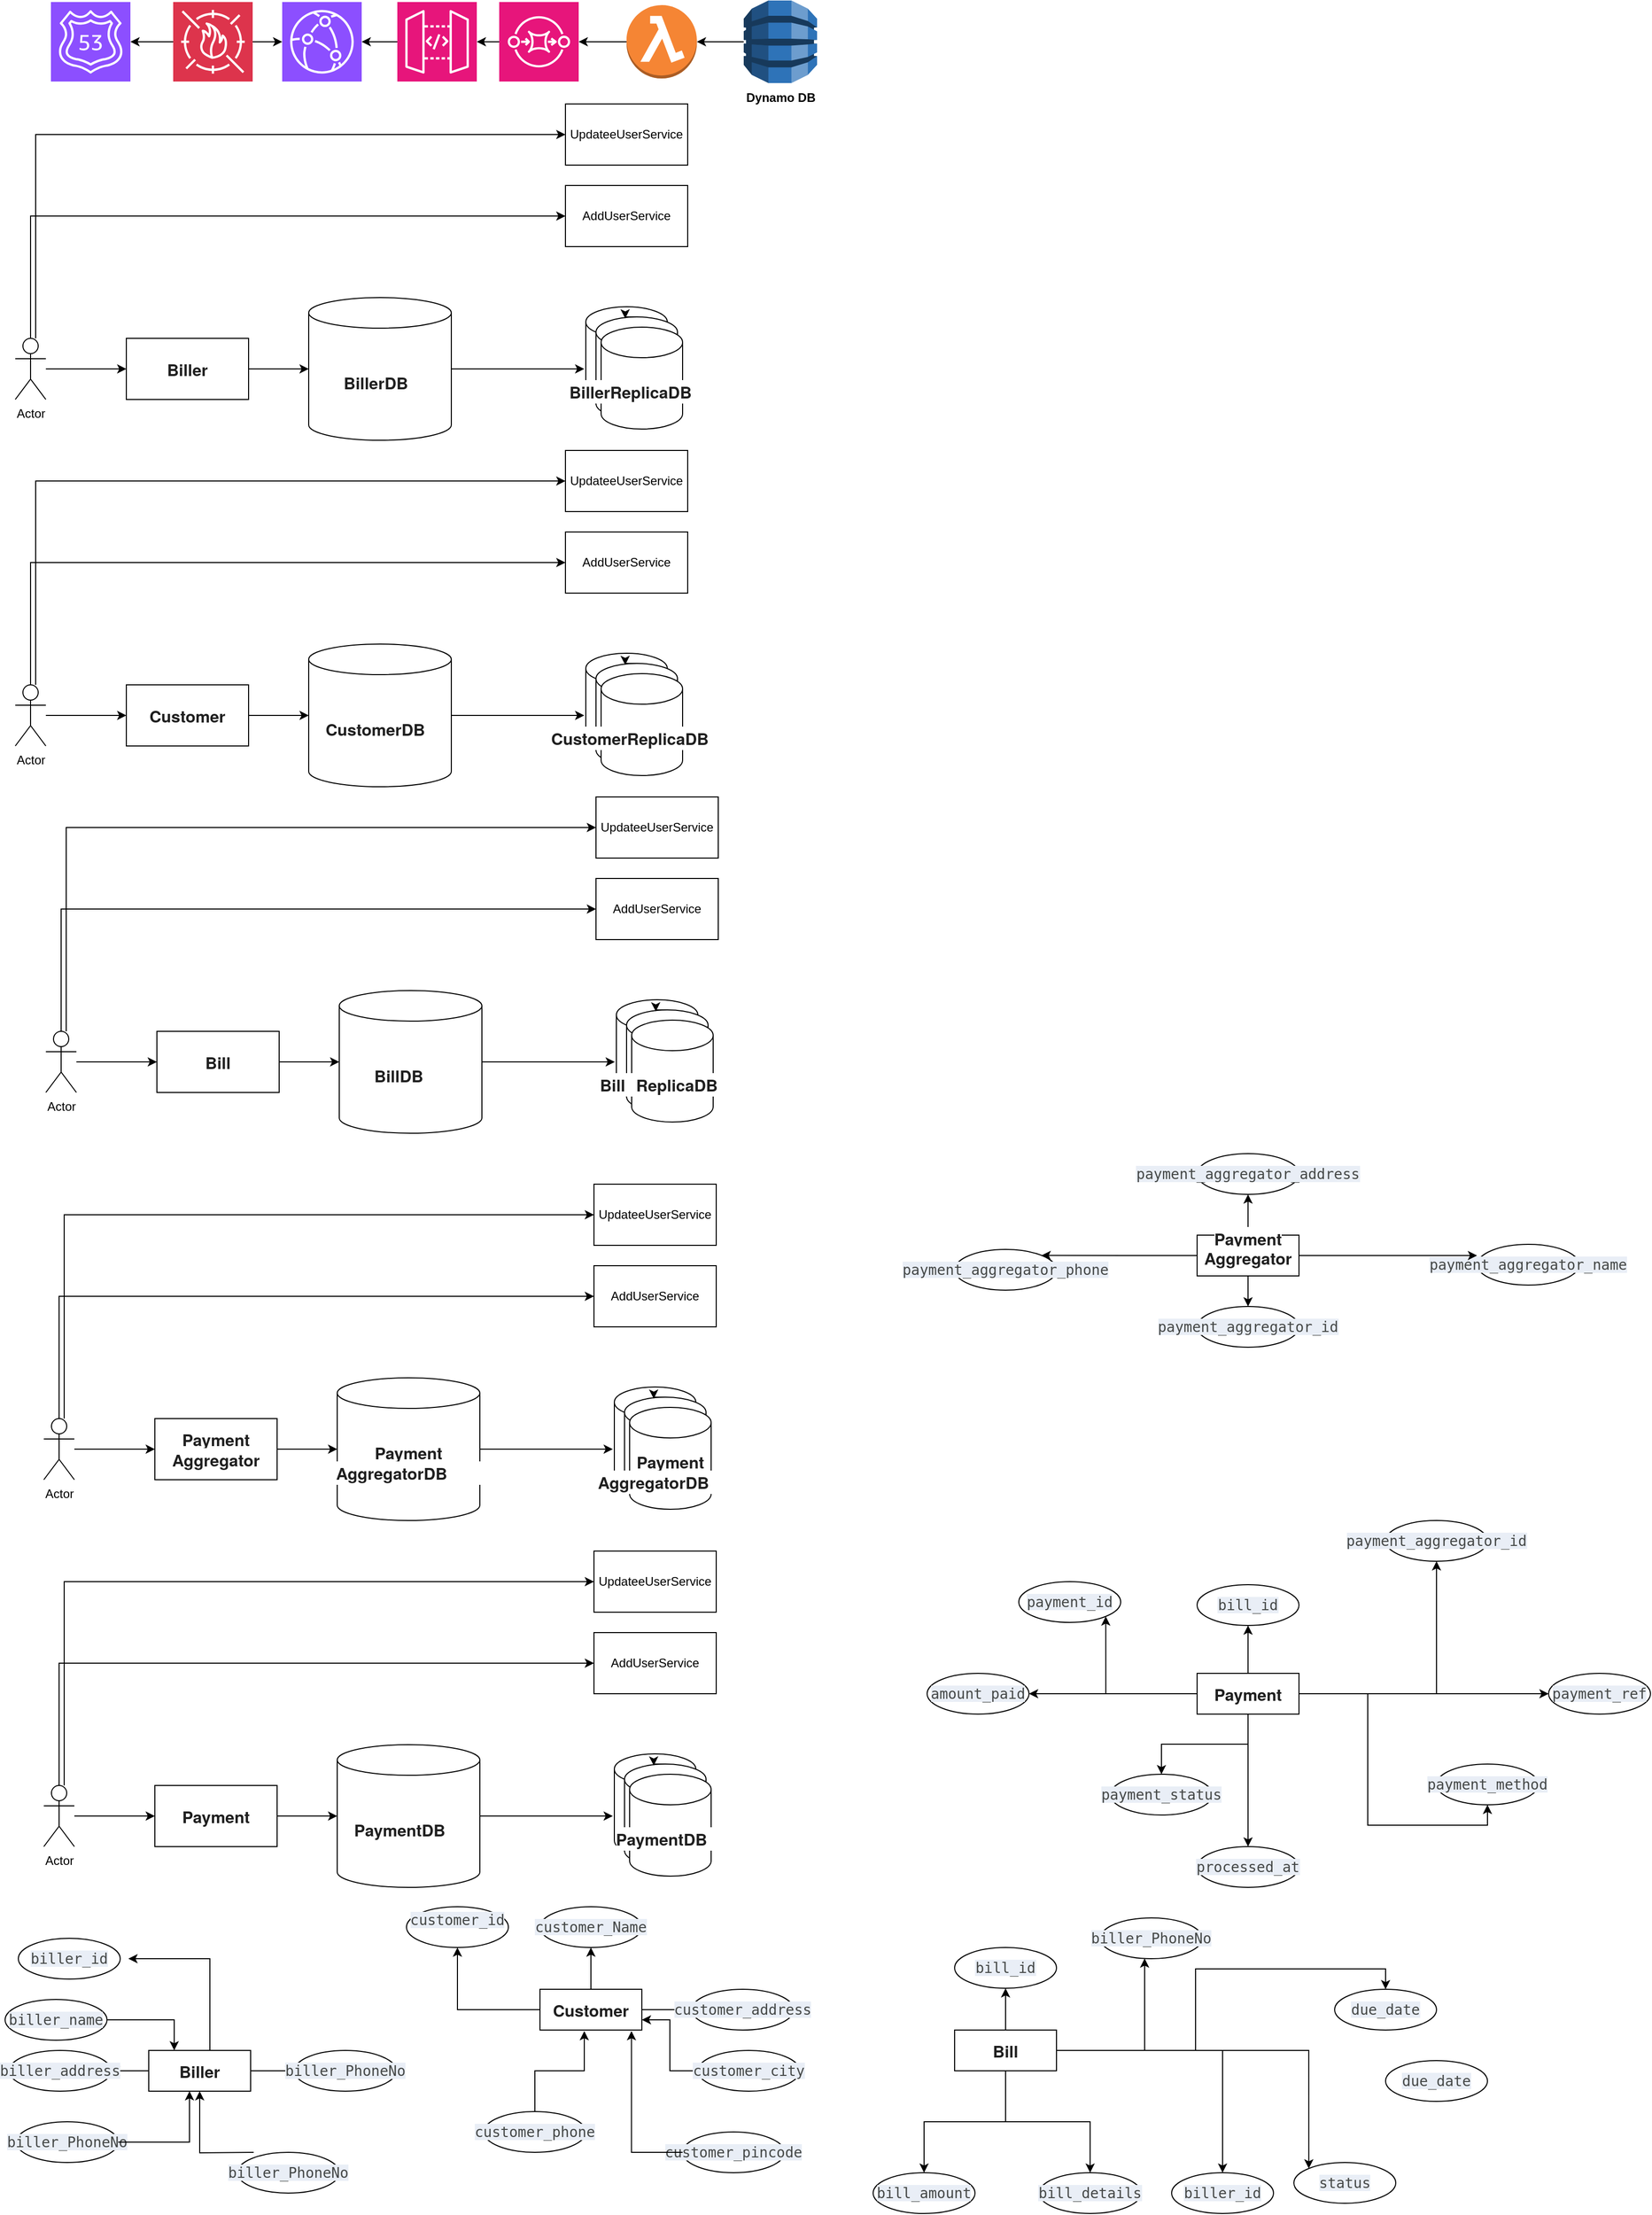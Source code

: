 <mxfile version="24.4.13" type="github" pages="2">
  <diagram name="BILLPMNT" id="fFTDqG8mTUoPpfk7rOg2">
    <mxGraphModel dx="1222" dy="636" grid="1" gridSize="10" guides="1" tooltips="1" connect="1" arrows="1" fold="1" page="1" pageScale="1" pageWidth="850" pageHeight="1100" math="0" shadow="0">
      <root>
        <mxCell id="0" />
        <mxCell id="1" parent="0" />
        <mxCell id="cChgybbp4XVxhi1M-lru-1" value="" style="sketch=0;points=[[0,0,0],[0.25,0,0],[0.5,0,0],[0.75,0,0],[1,0,0],[0,1,0],[0.25,1,0],[0.5,1,0],[0.75,1,0],[1,1,0],[0,0.25,0],[0,0.5,0],[0,0.75,0],[1,0.25,0],[1,0.5,0],[1,0.75,0]];outlineConnect=0;fontColor=#232F3E;fillColor=#8C4FFF;strokeColor=#ffffff;dashed=0;verticalLabelPosition=bottom;verticalAlign=top;align=center;html=1;fontSize=12;fontStyle=0;aspect=fixed;shape=mxgraph.aws4.resourceIcon;resIcon=mxgraph.aws4.cloudfront;" parent="1" vertex="1">
          <mxGeometry x="327" y="20" width="78" height="78" as="geometry" />
        </mxCell>
        <mxCell id="cChgybbp4XVxhi1M-lru-2" value="" style="sketch=0;points=[[0,0,0],[0.25,0,0],[0.5,0,0],[0.75,0,0],[1,0,0],[0,1,0],[0.25,1,0],[0.5,1,0],[0.75,1,0],[1,1,0],[0,0.25,0],[0,0.5,0],[0,0.75,0],[1,0.25,0],[1,0.5,0],[1,0.75,0]];outlineConnect=0;fontColor=#232F3E;fillColor=#8C4FFF;strokeColor=#ffffff;dashed=0;verticalLabelPosition=bottom;verticalAlign=top;align=center;html=1;fontSize=12;fontStyle=0;aspect=fixed;shape=mxgraph.aws4.resourceIcon;resIcon=mxgraph.aws4.route_53;" parent="1" vertex="1">
          <mxGeometry x="100" y="20" width="78" height="78" as="geometry" />
        </mxCell>
        <mxCell id="cChgybbp4XVxhi1M-lru-7" value="" style="edgeStyle=orthogonalEdgeStyle;rounded=0;orthogonalLoop=1;jettySize=auto;html=1;" parent="1" source="cChgybbp4XVxhi1M-lru-3" target="cChgybbp4XVxhi1M-lru-4" edge="1">
          <mxGeometry relative="1" as="geometry" />
        </mxCell>
        <mxCell id="cChgybbp4XVxhi1M-lru-3" value="" style="sketch=0;points=[[0,0,0],[0.25,0,0],[0.5,0,0],[0.75,0,0],[1,0,0],[0,1,0],[0.25,1,0],[0.5,1,0],[0.75,1,0],[1,1,0],[0,0.25,0],[0,0.5,0],[0,0.75,0],[1,0.25,0],[1,0.5,0],[1,0.75,0]];outlineConnect=0;fontColor=#232F3E;fillColor=#E7157B;strokeColor=#ffffff;dashed=0;verticalLabelPosition=bottom;verticalAlign=top;align=center;html=1;fontSize=12;fontStyle=0;aspect=fixed;shape=mxgraph.aws4.resourceIcon;resIcon=mxgraph.aws4.sqs;" parent="1" vertex="1">
          <mxGeometry x="540" y="20" width="78" height="78" as="geometry" />
        </mxCell>
        <mxCell id="cChgybbp4XVxhi1M-lru-8" value="" style="edgeStyle=orthogonalEdgeStyle;rounded=0;orthogonalLoop=1;jettySize=auto;html=1;" parent="1" source="cChgybbp4XVxhi1M-lru-4" target="cChgybbp4XVxhi1M-lru-1" edge="1">
          <mxGeometry relative="1" as="geometry" />
        </mxCell>
        <mxCell id="cChgybbp4XVxhi1M-lru-4" value="" style="sketch=0;points=[[0,0,0],[0.25,0,0],[0.5,0,0],[0.75,0,0],[1,0,0],[0,1,0],[0.25,1,0],[0.5,1,0],[0.75,1,0],[1,1,0],[0,0.25,0],[0,0.5,0],[0,0.75,0],[1,0.25,0],[1,0.5,0],[1,0.75,0]];outlineConnect=0;fontColor=#232F3E;fillColor=#E7157B;strokeColor=#ffffff;dashed=0;verticalLabelPosition=bottom;verticalAlign=top;align=center;html=1;fontSize=12;fontStyle=0;aspect=fixed;shape=mxgraph.aws4.resourceIcon;resIcon=mxgraph.aws4.api_gateway;" parent="1" vertex="1">
          <mxGeometry x="440" y="20" width="78" height="78" as="geometry" />
        </mxCell>
        <mxCell id="cChgybbp4XVxhi1M-lru-6" value="" style="edgeStyle=orthogonalEdgeStyle;rounded=0;orthogonalLoop=1;jettySize=auto;html=1;" parent="1" source="cChgybbp4XVxhi1M-lru-5" target="cChgybbp4XVxhi1M-lru-3" edge="1">
          <mxGeometry relative="1" as="geometry" />
        </mxCell>
        <mxCell id="cChgybbp4XVxhi1M-lru-5" value="" style="outlineConnect=0;dashed=0;verticalLabelPosition=bottom;verticalAlign=top;align=center;html=1;shape=mxgraph.aws3.lambda_function;fillColor=#F58534;gradientColor=none;" parent="1" vertex="1">
          <mxGeometry x="665" y="23" width="69" height="72" as="geometry" />
        </mxCell>
        <mxCell id="cChgybbp4XVxhi1M-lru-11" value="" style="edgeStyle=orthogonalEdgeStyle;rounded=0;orthogonalLoop=1;jettySize=auto;html=1;" parent="1" source="cChgybbp4XVxhi1M-lru-10" target="cChgybbp4XVxhi1M-lru-1" edge="1">
          <mxGeometry relative="1" as="geometry" />
        </mxCell>
        <mxCell id="cChgybbp4XVxhi1M-lru-12" value="" style="edgeStyle=orthogonalEdgeStyle;rounded=0;orthogonalLoop=1;jettySize=auto;html=1;" parent="1" source="cChgybbp4XVxhi1M-lru-10" target="cChgybbp4XVxhi1M-lru-2" edge="1">
          <mxGeometry relative="1" as="geometry" />
        </mxCell>
        <mxCell id="cChgybbp4XVxhi1M-lru-10" value="" style="sketch=0;points=[[0,0,0],[0.25,0,0],[0.5,0,0],[0.75,0,0],[1,0,0],[0,1,0],[0.25,1,0],[0.5,1,0],[0.75,1,0],[1,1,0],[0,0.25,0],[0,0.5,0],[0,0.75,0],[1,0.25,0],[1,0.5,0],[1,0.75,0]];outlineConnect=0;fontColor=#232F3E;fillColor=#DD344C;strokeColor=#ffffff;dashed=0;verticalLabelPosition=bottom;verticalAlign=top;align=center;html=1;fontSize=12;fontStyle=0;aspect=fixed;shape=mxgraph.aws4.resourceIcon;resIcon=mxgraph.aws4.waf;" parent="1" vertex="1">
          <mxGeometry x="220" y="20" width="78" height="78" as="geometry" />
        </mxCell>
        <mxCell id="cChgybbp4XVxhi1M-lru-13" value="Replica DB" style="shape=cylinder3;whiteSpace=wrap;html=1;boundedLbl=1;backgroundOutline=1;size=15;" parent="1" vertex="1">
          <mxGeometry x="625" y="319" width="80" height="100" as="geometry" />
        </mxCell>
        <mxCell id="cChgybbp4XVxhi1M-lru-14" value="&lt;span style=&quot;font-weight: 700; color: rgb(31, 31, 31); font-family: &amp;quot;Google Sans&amp;quot;, &amp;quot;Helvetica Neue&amp;quot;, sans-serif; font-size: 16px; text-align: left; background-color: rgb(255, 255, 255);&quot;&gt;Biller&lt;/span&gt;&lt;span style=&quot;font-weight: 700; color: rgb(31, 31, 31); font-family: &amp;quot;Google Sans&amp;quot;, &amp;quot;Helvetica Neue&amp;quot;, sans-serif; font-size: 16px; text-align: left; background-color: rgb(255, 255, 255);&quot;&gt;DB&lt;span style=&quot;white-space: pre;&quot;&gt;&#x9;&lt;/span&gt;&lt;/span&gt;" style="shape=cylinder3;whiteSpace=wrap;html=1;boundedLbl=1;backgroundOutline=1;size=15;" parent="1" vertex="1">
          <mxGeometry x="353" y="310" width="140" height="140" as="geometry" />
        </mxCell>
        <mxCell id="cChgybbp4XVxhi1M-lru-16" value="AddUserService" style="whiteSpace=wrap;html=1;" parent="1" vertex="1">
          <mxGeometry x="605" y="200" width="120" height="60" as="geometry" />
        </mxCell>
        <mxCell id="cChgybbp4XVxhi1M-lru-17" value="UpdateeUserService" style="whiteSpace=wrap;html=1;" parent="1" vertex="1">
          <mxGeometry x="605" y="120" width="120" height="60" as="geometry" />
        </mxCell>
        <mxCell id="cChgybbp4XVxhi1M-lru-18" value="Replica DB" style="shape=cylinder3;whiteSpace=wrap;html=1;boundedLbl=1;backgroundOutline=1;size=15;" parent="1" vertex="1">
          <mxGeometry x="635" y="329" width="80" height="100" as="geometry" />
        </mxCell>
        <mxCell id="cChgybbp4XVxhi1M-lru-19" value="&lt;span style=&quot;font-weight: 700; color: rgb(31, 31, 31); font-family: &amp;quot;Google Sans&amp;quot;, &amp;quot;Helvetica Neue&amp;quot;, sans-serif; font-size: 16px; text-align: left; background-color: rgb(255, 255, 255);&quot;&gt;Biller&lt;/span&gt;&lt;span style=&quot;font-weight: 700; color: rgb(31, 31, 31); font-family: &amp;quot;Google Sans&amp;quot;, &amp;quot;Helvetica Neue&amp;quot;, sans-serif; font-size: 16px; text-align: left; background-color: rgb(255, 255, 255);&quot;&gt;ReplicaDB&lt;span style=&quot;white-space: pre;&quot;&gt;&#x9;&lt;/span&gt;&lt;/span&gt;" style="shape=cylinder3;whiteSpace=wrap;html=1;boundedLbl=1;backgroundOutline=1;size=15;" parent="1" vertex="1">
          <mxGeometry x="640" y="339" width="80" height="100" as="geometry" />
        </mxCell>
        <mxCell id="cChgybbp4XVxhi1M-lru-20" style="edgeStyle=orthogonalEdgeStyle;rounded=0;orthogonalLoop=1;jettySize=auto;html=1;exitX=0.5;exitY=0;exitDx=0;exitDy=0;exitPerimeter=0;entryX=0.359;entryY=0.015;entryDx=0;entryDy=0;entryPerimeter=0;" parent="1" source="cChgybbp4XVxhi1M-lru-18" target="cChgybbp4XVxhi1M-lru-18" edge="1">
          <mxGeometry relative="1" as="geometry" />
        </mxCell>
        <mxCell id="cChgybbp4XVxhi1M-lru-68" value="" style="edgeStyle=orthogonalEdgeStyle;rounded=0;orthogonalLoop=1;jettySize=auto;html=1;" parent="1" source="cChgybbp4XVxhi1M-lru-22" target="cChgybbp4XVxhi1M-lru-14" edge="1">
          <mxGeometry relative="1" as="geometry" />
        </mxCell>
        <mxCell id="cChgybbp4XVxhi1M-lru-22" value="&lt;span style=&quot;font-weight: 700; color: rgb(31, 31, 31); font-family: &amp;quot;Google Sans&amp;quot;, &amp;quot;Helvetica Neue&amp;quot;, sans-serif; font-size: 16px; text-align: left; background-color: rgb(255, 255, 255);&quot;&gt;Biller&lt;/span&gt;" style="whiteSpace=wrap;html=1;" parent="1" vertex="1">
          <mxGeometry x="174" y="350" width="120" height="60" as="geometry" />
        </mxCell>
        <mxCell id="cChgybbp4XVxhi1M-lru-27" value="" style="edgeStyle=orthogonalEdgeStyle;rounded=0;orthogonalLoop=1;jettySize=auto;html=1;" parent="1" source="cChgybbp4XVxhi1M-lru-25" target="cChgybbp4XVxhi1M-lru-22" edge="1">
          <mxGeometry relative="1" as="geometry" />
        </mxCell>
        <mxCell id="cChgybbp4XVxhi1M-lru-30" style="edgeStyle=orthogonalEdgeStyle;rounded=0;orthogonalLoop=1;jettySize=auto;html=1;" parent="1" source="cChgybbp4XVxhi1M-lru-25" target="cChgybbp4XVxhi1M-lru-17" edge="1">
          <mxGeometry relative="1" as="geometry">
            <Array as="points">
              <mxPoint x="85" y="150" />
            </Array>
          </mxGeometry>
        </mxCell>
        <mxCell id="cChgybbp4XVxhi1M-lru-31" style="edgeStyle=orthogonalEdgeStyle;rounded=0;orthogonalLoop=1;jettySize=auto;html=1;" parent="1" source="cChgybbp4XVxhi1M-lru-25" target="cChgybbp4XVxhi1M-lru-16" edge="1">
          <mxGeometry relative="1" as="geometry">
            <mxPoint x="595" y="230" as="targetPoint" />
            <Array as="points">
              <mxPoint x="80" y="230" />
            </Array>
          </mxGeometry>
        </mxCell>
        <mxCell id="cChgybbp4XVxhi1M-lru-25" value="Actor" style="shape=umlActor;verticalLabelPosition=bottom;verticalAlign=top;html=1;outlineConnect=0;" parent="1" vertex="1">
          <mxGeometry x="65" y="350" width="30" height="60" as="geometry" />
        </mxCell>
        <mxCell id="cChgybbp4XVxhi1M-lru-69" style="edgeStyle=orthogonalEdgeStyle;rounded=0;orthogonalLoop=1;jettySize=auto;html=1;entryX=-0.019;entryY=0.61;entryDx=0;entryDy=0;entryPerimeter=0;" parent="1" source="cChgybbp4XVxhi1M-lru-14" target="cChgybbp4XVxhi1M-lru-13" edge="1">
          <mxGeometry relative="1" as="geometry" />
        </mxCell>
        <mxCell id="cChgybbp4XVxhi1M-lru-70" value="Replica DB" style="shape=cylinder3;whiteSpace=wrap;html=1;boundedLbl=1;backgroundOutline=1;size=15;" parent="1" vertex="1">
          <mxGeometry x="625" y="659" width="80" height="100" as="geometry" />
        </mxCell>
        <mxCell id="cChgybbp4XVxhi1M-lru-71" value="&lt;span style=&quot;font-weight: 700; color: rgb(31, 31, 31); font-family: &amp;quot;Google Sans&amp;quot;, &amp;quot;Helvetica Neue&amp;quot;, sans-serif; font-size: 16px; text-align: left; background-color: rgb(255, 255, 255);&quot;&gt;CustomerDB&lt;span style=&quot;white-space: pre;&quot;&gt;&#x9;&lt;/span&gt;&lt;/span&gt;" style="shape=cylinder3;whiteSpace=wrap;html=1;boundedLbl=1;backgroundOutline=1;size=15;" parent="1" vertex="1">
          <mxGeometry x="353" y="650" width="140" height="140" as="geometry" />
        </mxCell>
        <mxCell id="cChgybbp4XVxhi1M-lru-72" value="AddUserService" style="whiteSpace=wrap;html=1;" parent="1" vertex="1">
          <mxGeometry x="605" y="540" width="120" height="60" as="geometry" />
        </mxCell>
        <mxCell id="cChgybbp4XVxhi1M-lru-73" value="UpdateeUserService" style="whiteSpace=wrap;html=1;" parent="1" vertex="1">
          <mxGeometry x="605" y="460" width="120" height="60" as="geometry" />
        </mxCell>
        <mxCell id="cChgybbp4XVxhi1M-lru-74" value="Replica DB" style="shape=cylinder3;whiteSpace=wrap;html=1;boundedLbl=1;backgroundOutline=1;size=15;" parent="1" vertex="1">
          <mxGeometry x="635" y="669" width="80" height="100" as="geometry" />
        </mxCell>
        <mxCell id="cChgybbp4XVxhi1M-lru-75" value="&lt;span style=&quot;font-weight: 700; color: rgb(31, 31, 31); font-family: &amp;quot;Google Sans&amp;quot;, &amp;quot;Helvetica Neue&amp;quot;, sans-serif; font-size: 16px; text-align: left; background-color: rgb(255, 255, 255);&quot;&gt;CustomerReplicaDB&lt;span style=&quot;white-space: pre;&quot;&gt;&#x9;&lt;/span&gt;&lt;/span&gt;" style="shape=cylinder3;whiteSpace=wrap;html=1;boundedLbl=1;backgroundOutline=1;size=15;" parent="1" vertex="1">
          <mxGeometry x="640" y="679" width="80" height="100" as="geometry" />
        </mxCell>
        <mxCell id="cChgybbp4XVxhi1M-lru-76" style="edgeStyle=orthogonalEdgeStyle;rounded=0;orthogonalLoop=1;jettySize=auto;html=1;exitX=0.5;exitY=0;exitDx=0;exitDy=0;exitPerimeter=0;entryX=0.359;entryY=0.015;entryDx=0;entryDy=0;entryPerimeter=0;" parent="1" source="cChgybbp4XVxhi1M-lru-74" target="cChgybbp4XVxhi1M-lru-74" edge="1">
          <mxGeometry relative="1" as="geometry" />
        </mxCell>
        <mxCell id="cChgybbp4XVxhi1M-lru-77" value="" style="edgeStyle=orthogonalEdgeStyle;rounded=0;orthogonalLoop=1;jettySize=auto;html=1;" parent="1" source="cChgybbp4XVxhi1M-lru-78" target="cChgybbp4XVxhi1M-lru-71" edge="1">
          <mxGeometry relative="1" as="geometry" />
        </mxCell>
        <mxCell id="cChgybbp4XVxhi1M-lru-78" value="&lt;span style=&quot;font-weight: 700; color: rgb(31, 31, 31); font-family: &amp;quot;Google Sans&amp;quot;, &amp;quot;Helvetica Neue&amp;quot;, sans-serif; font-size: 16px; text-align: left; background-color: rgb(255, 255, 255);&quot;&gt;Customer&lt;/span&gt;" style="whiteSpace=wrap;html=1;" parent="1" vertex="1">
          <mxGeometry x="174" y="690" width="120" height="60" as="geometry" />
        </mxCell>
        <mxCell id="cChgybbp4XVxhi1M-lru-79" value="" style="edgeStyle=orthogonalEdgeStyle;rounded=0;orthogonalLoop=1;jettySize=auto;html=1;" parent="1" source="cChgybbp4XVxhi1M-lru-82" target="cChgybbp4XVxhi1M-lru-78" edge="1">
          <mxGeometry relative="1" as="geometry" />
        </mxCell>
        <mxCell id="cChgybbp4XVxhi1M-lru-80" style="edgeStyle=orthogonalEdgeStyle;rounded=0;orthogonalLoop=1;jettySize=auto;html=1;" parent="1" source="cChgybbp4XVxhi1M-lru-82" target="cChgybbp4XVxhi1M-lru-73" edge="1">
          <mxGeometry relative="1" as="geometry">
            <Array as="points">
              <mxPoint x="85" y="490" />
            </Array>
          </mxGeometry>
        </mxCell>
        <mxCell id="cChgybbp4XVxhi1M-lru-81" style="edgeStyle=orthogonalEdgeStyle;rounded=0;orthogonalLoop=1;jettySize=auto;html=1;" parent="1" source="cChgybbp4XVxhi1M-lru-82" target="cChgybbp4XVxhi1M-lru-72" edge="1">
          <mxGeometry relative="1" as="geometry">
            <mxPoint x="595" y="570" as="targetPoint" />
            <Array as="points">
              <mxPoint x="80" y="570" />
            </Array>
          </mxGeometry>
        </mxCell>
        <mxCell id="cChgybbp4XVxhi1M-lru-82" value="Actor" style="shape=umlActor;verticalLabelPosition=bottom;verticalAlign=top;html=1;outlineConnect=0;" parent="1" vertex="1">
          <mxGeometry x="65" y="690" width="30" height="60" as="geometry" />
        </mxCell>
        <mxCell id="cChgybbp4XVxhi1M-lru-83" style="edgeStyle=orthogonalEdgeStyle;rounded=0;orthogonalLoop=1;jettySize=auto;html=1;entryX=-0.019;entryY=0.61;entryDx=0;entryDy=0;entryPerimeter=0;" parent="1" source="cChgybbp4XVxhi1M-lru-71" target="cChgybbp4XVxhi1M-lru-70" edge="1">
          <mxGeometry relative="1" as="geometry" />
        </mxCell>
        <mxCell id="cChgybbp4XVxhi1M-lru-98" value="Replica DB" style="shape=cylinder3;whiteSpace=wrap;html=1;boundedLbl=1;backgroundOutline=1;size=15;" parent="1" vertex="1">
          <mxGeometry x="655" y="999" width="80" height="100" as="geometry" />
        </mxCell>
        <mxCell id="cChgybbp4XVxhi1M-lru-99" value="&lt;span style=&quot;font-weight: 700; color: rgb(31, 31, 31); font-family: &amp;quot;Google Sans&amp;quot;, &amp;quot;Helvetica Neue&amp;quot;, sans-serif; font-size: 16px; text-align: left; background-color: rgb(255, 255, 255);&quot;&gt;Bill&lt;/span&gt;&lt;span style=&quot;font-weight: 700; color: rgb(31, 31, 31); font-family: &amp;quot;Google Sans&amp;quot;, &amp;quot;Helvetica Neue&amp;quot;, sans-serif; font-size: 16px; text-align: left; background-color: rgb(255, 255, 255);&quot;&gt;DB&lt;span style=&quot;white-space: pre;&quot;&gt;&#x9;&lt;/span&gt;&lt;/span&gt;" style="shape=cylinder3;whiteSpace=wrap;html=1;boundedLbl=1;backgroundOutline=1;size=15;" parent="1" vertex="1">
          <mxGeometry x="383" y="990" width="140" height="140" as="geometry" />
        </mxCell>
        <mxCell id="cChgybbp4XVxhi1M-lru-100" value="AddUserService" style="whiteSpace=wrap;html=1;" parent="1" vertex="1">
          <mxGeometry x="635" y="880" width="120" height="60" as="geometry" />
        </mxCell>
        <mxCell id="cChgybbp4XVxhi1M-lru-101" value="UpdateeUserService" style="whiteSpace=wrap;html=1;" parent="1" vertex="1">
          <mxGeometry x="635" y="800" width="120" height="60" as="geometry" />
        </mxCell>
        <mxCell id="cChgybbp4XVxhi1M-lru-102" value="Replica DB" style="shape=cylinder3;whiteSpace=wrap;html=1;boundedLbl=1;backgroundOutline=1;size=15;" parent="1" vertex="1">
          <mxGeometry x="665" y="1009" width="80" height="100" as="geometry" />
        </mxCell>
        <mxCell id="cChgybbp4XVxhi1M-lru-103" value="&lt;span style=&quot;font-weight: 700; color: rgb(31, 31, 31); font-family: &amp;quot;Google Sans&amp;quot;, &amp;quot;Helvetica Neue&amp;quot;, sans-serif; font-size: 16px; text-align: left; background-color: rgb(255, 255, 255);&quot;&gt;Bill&lt;span style=&quot;white-space: pre;&quot;&gt;&#x9;&lt;/span&gt;&lt;/span&gt;&lt;span style=&quot;font-weight: 700; color: rgb(31, 31, 31); font-family: &amp;quot;Google Sans&amp;quot;, &amp;quot;Helvetica Neue&amp;quot;, sans-serif; font-size: 16px; text-align: left; background-color: rgb(255, 255, 255);&quot;&gt;ReplicaDB&lt;span style=&quot;white-space: pre;&quot;&gt;&#x9;&lt;/span&gt;&lt;/span&gt;" style="shape=cylinder3;whiteSpace=wrap;html=1;boundedLbl=1;backgroundOutline=1;size=15;" parent="1" vertex="1">
          <mxGeometry x="670" y="1019" width="80" height="100" as="geometry" />
        </mxCell>
        <mxCell id="cChgybbp4XVxhi1M-lru-104" style="edgeStyle=orthogonalEdgeStyle;rounded=0;orthogonalLoop=1;jettySize=auto;html=1;exitX=0.5;exitY=0;exitDx=0;exitDy=0;exitPerimeter=0;entryX=0.359;entryY=0.015;entryDx=0;entryDy=0;entryPerimeter=0;" parent="1" source="cChgybbp4XVxhi1M-lru-102" target="cChgybbp4XVxhi1M-lru-102" edge="1">
          <mxGeometry relative="1" as="geometry" />
        </mxCell>
        <mxCell id="cChgybbp4XVxhi1M-lru-105" value="" style="edgeStyle=orthogonalEdgeStyle;rounded=0;orthogonalLoop=1;jettySize=auto;html=1;" parent="1" source="cChgybbp4XVxhi1M-lru-106" target="cChgybbp4XVxhi1M-lru-99" edge="1">
          <mxGeometry relative="1" as="geometry" />
        </mxCell>
        <mxCell id="cChgybbp4XVxhi1M-lru-106" value="&lt;span style=&quot;font-weight: 700; color: rgb(31, 31, 31); font-family: &amp;quot;Google Sans&amp;quot;, &amp;quot;Helvetica Neue&amp;quot;, sans-serif; font-size: 16px; text-align: left; background-color: rgb(255, 255, 255);&quot;&gt;Bill&lt;/span&gt;" style="whiteSpace=wrap;html=1;" parent="1" vertex="1">
          <mxGeometry x="204" y="1030" width="120" height="60" as="geometry" />
        </mxCell>
        <mxCell id="cChgybbp4XVxhi1M-lru-107" value="" style="edgeStyle=orthogonalEdgeStyle;rounded=0;orthogonalLoop=1;jettySize=auto;html=1;" parent="1" source="cChgybbp4XVxhi1M-lru-110" target="cChgybbp4XVxhi1M-lru-106" edge="1">
          <mxGeometry relative="1" as="geometry" />
        </mxCell>
        <mxCell id="cChgybbp4XVxhi1M-lru-108" style="edgeStyle=orthogonalEdgeStyle;rounded=0;orthogonalLoop=1;jettySize=auto;html=1;" parent="1" source="cChgybbp4XVxhi1M-lru-110" target="cChgybbp4XVxhi1M-lru-101" edge="1">
          <mxGeometry relative="1" as="geometry">
            <Array as="points">
              <mxPoint x="115" y="830" />
            </Array>
          </mxGeometry>
        </mxCell>
        <mxCell id="cChgybbp4XVxhi1M-lru-109" style="edgeStyle=orthogonalEdgeStyle;rounded=0;orthogonalLoop=1;jettySize=auto;html=1;" parent="1" source="cChgybbp4XVxhi1M-lru-110" target="cChgybbp4XVxhi1M-lru-100" edge="1">
          <mxGeometry relative="1" as="geometry">
            <mxPoint x="625" y="910" as="targetPoint" />
            <Array as="points">
              <mxPoint x="110" y="910" />
            </Array>
          </mxGeometry>
        </mxCell>
        <mxCell id="cChgybbp4XVxhi1M-lru-110" value="Actor" style="shape=umlActor;verticalLabelPosition=bottom;verticalAlign=top;html=1;outlineConnect=0;" parent="1" vertex="1">
          <mxGeometry x="95" y="1030" width="30" height="60" as="geometry" />
        </mxCell>
        <mxCell id="cChgybbp4XVxhi1M-lru-111" style="edgeStyle=orthogonalEdgeStyle;rounded=0;orthogonalLoop=1;jettySize=auto;html=1;entryX=-0.019;entryY=0.61;entryDx=0;entryDy=0;entryPerimeter=0;" parent="1" source="cChgybbp4XVxhi1M-lru-99" target="cChgybbp4XVxhi1M-lru-98" edge="1">
          <mxGeometry relative="1" as="geometry" />
        </mxCell>
        <mxCell id="cChgybbp4XVxhi1M-lru-112" value="Replica DB" style="shape=cylinder3;whiteSpace=wrap;html=1;boundedLbl=1;backgroundOutline=1;size=15;" parent="1" vertex="1">
          <mxGeometry x="653" y="1379" width="80" height="100" as="geometry" />
        </mxCell>
        <mxCell id="cChgybbp4XVxhi1M-lru-113" value="&lt;span style=&quot;font-weight: 700; color: rgb(31, 31, 31); font-family: &amp;quot;Google Sans&amp;quot;, &amp;quot;Helvetica Neue&amp;quot;, sans-serif; font-size: 16px; text-align: left; background-color: rgb(255, 255, 255);&quot;&gt;Payment Aggregator&lt;/span&gt;&lt;span style=&quot;font-weight: 700; color: rgb(31, 31, 31); font-family: &amp;quot;Google Sans&amp;quot;, &amp;quot;Helvetica Neue&amp;quot;, sans-serif; font-size: 16px; text-align: left; background-color: rgb(255, 255, 255);&quot;&gt;DB&lt;span style=&quot;white-space: pre;&quot;&gt;&#x9;&lt;/span&gt;&lt;/span&gt;" style="shape=cylinder3;whiteSpace=wrap;html=1;boundedLbl=1;backgroundOutline=1;size=15;" parent="1" vertex="1">
          <mxGeometry x="381" y="1370" width="140" height="140" as="geometry" />
        </mxCell>
        <mxCell id="cChgybbp4XVxhi1M-lru-114" value="AddUserService" style="whiteSpace=wrap;html=1;" parent="1" vertex="1">
          <mxGeometry x="633" y="1260" width="120" height="60" as="geometry" />
        </mxCell>
        <mxCell id="cChgybbp4XVxhi1M-lru-115" value="UpdateeUserService" style="whiteSpace=wrap;html=1;" parent="1" vertex="1">
          <mxGeometry x="633" y="1180" width="120" height="60" as="geometry" />
        </mxCell>
        <mxCell id="cChgybbp4XVxhi1M-lru-116" value="Replica DB" style="shape=cylinder3;whiteSpace=wrap;html=1;boundedLbl=1;backgroundOutline=1;size=15;" parent="1" vertex="1">
          <mxGeometry x="663" y="1389" width="80" height="100" as="geometry" />
        </mxCell>
        <mxCell id="cChgybbp4XVxhi1M-lru-117" value="&lt;span style=&quot;font-weight: 700; color: rgb(31, 31, 31); font-family: &amp;quot;Google Sans&amp;quot;, &amp;quot;Helvetica Neue&amp;quot;, sans-serif; font-size: 16px; text-align: left; background-color: rgb(255, 255, 255);&quot;&gt;Payment Aggregator&lt;/span&gt;&lt;span style=&quot;font-weight: 700; color: rgb(31, 31, 31); font-family: &amp;quot;Google Sans&amp;quot;, &amp;quot;Helvetica Neue&amp;quot;, sans-serif; font-size: 16px; text-align: left; background-color: rgb(255, 255, 255);&quot;&gt;DB&lt;span style=&quot;white-space: pre;&quot;&gt;&#x9;&lt;/span&gt;&lt;/span&gt;" style="shape=cylinder3;whiteSpace=wrap;html=1;boundedLbl=1;backgroundOutline=1;size=15;" parent="1" vertex="1">
          <mxGeometry x="668" y="1399" width="80" height="100" as="geometry" />
        </mxCell>
        <mxCell id="cChgybbp4XVxhi1M-lru-118" style="edgeStyle=orthogonalEdgeStyle;rounded=0;orthogonalLoop=1;jettySize=auto;html=1;exitX=0.5;exitY=0;exitDx=0;exitDy=0;exitPerimeter=0;entryX=0.359;entryY=0.015;entryDx=0;entryDy=0;entryPerimeter=0;" parent="1" source="cChgybbp4XVxhi1M-lru-116" target="cChgybbp4XVxhi1M-lru-116" edge="1">
          <mxGeometry relative="1" as="geometry" />
        </mxCell>
        <mxCell id="cChgybbp4XVxhi1M-lru-119" value="" style="edgeStyle=orthogonalEdgeStyle;rounded=0;orthogonalLoop=1;jettySize=auto;html=1;" parent="1" source="cChgybbp4XVxhi1M-lru-120" target="cChgybbp4XVxhi1M-lru-113" edge="1">
          <mxGeometry relative="1" as="geometry" />
        </mxCell>
        <mxCell id="cChgybbp4XVxhi1M-lru-120" value="&lt;span style=&quot;font-weight: 700; color: rgb(31, 31, 31); font-family: &amp;quot;Google Sans&amp;quot;, &amp;quot;Helvetica Neue&amp;quot;, sans-serif; font-size: 16px; text-align: left; background-color: rgb(255, 255, 255);&quot;&gt;Payment Aggregator&lt;/span&gt;" style="whiteSpace=wrap;html=1;" parent="1" vertex="1">
          <mxGeometry x="202" y="1410" width="120" height="60" as="geometry" />
        </mxCell>
        <mxCell id="cChgybbp4XVxhi1M-lru-121" value="" style="edgeStyle=orthogonalEdgeStyle;rounded=0;orthogonalLoop=1;jettySize=auto;html=1;" parent="1" source="cChgybbp4XVxhi1M-lru-124" target="cChgybbp4XVxhi1M-lru-120" edge="1">
          <mxGeometry relative="1" as="geometry" />
        </mxCell>
        <mxCell id="cChgybbp4XVxhi1M-lru-122" style="edgeStyle=orthogonalEdgeStyle;rounded=0;orthogonalLoop=1;jettySize=auto;html=1;" parent="1" source="cChgybbp4XVxhi1M-lru-124" target="cChgybbp4XVxhi1M-lru-115" edge="1">
          <mxGeometry relative="1" as="geometry">
            <Array as="points">
              <mxPoint x="113" y="1210" />
            </Array>
          </mxGeometry>
        </mxCell>
        <mxCell id="cChgybbp4XVxhi1M-lru-123" style="edgeStyle=orthogonalEdgeStyle;rounded=0;orthogonalLoop=1;jettySize=auto;html=1;" parent="1" source="cChgybbp4XVxhi1M-lru-124" target="cChgybbp4XVxhi1M-lru-114" edge="1">
          <mxGeometry relative="1" as="geometry">
            <mxPoint x="623" y="1290" as="targetPoint" />
            <Array as="points">
              <mxPoint x="108" y="1290" />
            </Array>
          </mxGeometry>
        </mxCell>
        <mxCell id="cChgybbp4XVxhi1M-lru-124" value="Actor" style="shape=umlActor;verticalLabelPosition=bottom;verticalAlign=top;html=1;outlineConnect=0;" parent="1" vertex="1">
          <mxGeometry x="93" y="1410" width="30" height="60" as="geometry" />
        </mxCell>
        <mxCell id="cChgybbp4XVxhi1M-lru-125" style="edgeStyle=orthogonalEdgeStyle;rounded=0;orthogonalLoop=1;jettySize=auto;html=1;entryX=-0.019;entryY=0.61;entryDx=0;entryDy=0;entryPerimeter=0;" parent="1" source="cChgybbp4XVxhi1M-lru-113" target="cChgybbp4XVxhi1M-lru-112" edge="1">
          <mxGeometry relative="1" as="geometry" />
        </mxCell>
        <mxCell id="cChgybbp4XVxhi1M-lru-126" value="Replica DB" style="shape=cylinder3;whiteSpace=wrap;html=1;boundedLbl=1;backgroundOutline=1;size=15;" parent="1" vertex="1">
          <mxGeometry x="653" y="1739" width="80" height="100" as="geometry" />
        </mxCell>
        <mxCell id="cChgybbp4XVxhi1M-lru-127" value="&lt;span style=&quot;font-weight: 700; color: rgb(31, 31, 31); font-family: &amp;quot;Google Sans&amp;quot;, &amp;quot;Helvetica Neue&amp;quot;, sans-serif; font-size: 16px; text-align: left; background-color: rgb(255, 255, 255);&quot;&gt;Payment&lt;/span&gt;&lt;span style=&quot;font-weight: 700; color: rgb(31, 31, 31); font-family: &amp;quot;Google Sans&amp;quot;, &amp;quot;Helvetica Neue&amp;quot;, sans-serif; font-size: 16px; text-align: left; background-color: rgb(255, 255, 255);&quot;&gt;DB&lt;span style=&quot;white-space: pre;&quot;&gt;&#x9;&lt;/span&gt;&lt;/span&gt;" style="shape=cylinder3;whiteSpace=wrap;html=1;boundedLbl=1;backgroundOutline=1;size=15;" parent="1" vertex="1">
          <mxGeometry x="381" y="1730" width="140" height="140" as="geometry" />
        </mxCell>
        <mxCell id="cChgybbp4XVxhi1M-lru-128" value="AddUserService" style="whiteSpace=wrap;html=1;" parent="1" vertex="1">
          <mxGeometry x="633" y="1620" width="120" height="60" as="geometry" />
        </mxCell>
        <mxCell id="cChgybbp4XVxhi1M-lru-129" value="UpdateeUserService" style="whiteSpace=wrap;html=1;" parent="1" vertex="1">
          <mxGeometry x="633" y="1540" width="120" height="60" as="geometry" />
        </mxCell>
        <mxCell id="cChgybbp4XVxhi1M-lru-130" value="Replica DB" style="shape=cylinder3;whiteSpace=wrap;html=1;boundedLbl=1;backgroundOutline=1;size=15;" parent="1" vertex="1">
          <mxGeometry x="663" y="1749" width="80" height="100" as="geometry" />
        </mxCell>
        <mxCell id="cChgybbp4XVxhi1M-lru-131" value="&lt;span style=&quot;font-weight: 700; color: rgb(31, 31, 31); font-family: &amp;quot;Google Sans&amp;quot;, &amp;quot;Helvetica Neue&amp;quot;, sans-serif; font-size: 16px; text-align: left; background-color: rgb(255, 255, 255);&quot;&gt;Payment&lt;/span&gt;&lt;span style=&quot;font-weight: 700; color: rgb(31, 31, 31); font-family: &amp;quot;Google Sans&amp;quot;, &amp;quot;Helvetica Neue&amp;quot;, sans-serif; font-size: 16px; text-align: left; background-color: rgb(255, 255, 255);&quot;&gt;DB&lt;span style=&quot;white-space: pre;&quot;&gt;&#x9;&lt;/span&gt;&lt;/span&gt;" style="shape=cylinder3;whiteSpace=wrap;html=1;boundedLbl=1;backgroundOutline=1;size=15;" parent="1" vertex="1">
          <mxGeometry x="668" y="1759" width="80" height="100" as="geometry" />
        </mxCell>
        <mxCell id="cChgybbp4XVxhi1M-lru-132" style="edgeStyle=orthogonalEdgeStyle;rounded=0;orthogonalLoop=1;jettySize=auto;html=1;exitX=0.5;exitY=0;exitDx=0;exitDy=0;exitPerimeter=0;entryX=0.359;entryY=0.015;entryDx=0;entryDy=0;entryPerimeter=0;" parent="1" source="cChgybbp4XVxhi1M-lru-130" target="cChgybbp4XVxhi1M-lru-130" edge="1">
          <mxGeometry relative="1" as="geometry" />
        </mxCell>
        <mxCell id="cChgybbp4XVxhi1M-lru-133" value="" style="edgeStyle=orthogonalEdgeStyle;rounded=0;orthogonalLoop=1;jettySize=auto;html=1;" parent="1" source="cChgybbp4XVxhi1M-lru-134" target="cChgybbp4XVxhi1M-lru-127" edge="1">
          <mxGeometry relative="1" as="geometry" />
        </mxCell>
        <mxCell id="cChgybbp4XVxhi1M-lru-134" value="&lt;span style=&quot;font-weight: 700; color: rgb(31, 31, 31); font-family: &amp;quot;Google Sans&amp;quot;, &amp;quot;Helvetica Neue&amp;quot;, sans-serif; font-size: 16px; text-align: left; background-color: rgb(255, 255, 255);&quot;&gt;Payment&lt;/span&gt;" style="whiteSpace=wrap;html=1;" parent="1" vertex="1">
          <mxGeometry x="202" y="1770" width="120" height="60" as="geometry" />
        </mxCell>
        <mxCell id="cChgybbp4XVxhi1M-lru-135" value="" style="edgeStyle=orthogonalEdgeStyle;rounded=0;orthogonalLoop=1;jettySize=auto;html=1;" parent="1" source="cChgybbp4XVxhi1M-lru-138" target="cChgybbp4XVxhi1M-lru-134" edge="1">
          <mxGeometry relative="1" as="geometry" />
        </mxCell>
        <mxCell id="cChgybbp4XVxhi1M-lru-136" style="edgeStyle=orthogonalEdgeStyle;rounded=0;orthogonalLoop=1;jettySize=auto;html=1;" parent="1" source="cChgybbp4XVxhi1M-lru-138" target="cChgybbp4XVxhi1M-lru-129" edge="1">
          <mxGeometry relative="1" as="geometry">
            <Array as="points">
              <mxPoint x="113" y="1570" />
            </Array>
          </mxGeometry>
        </mxCell>
        <mxCell id="cChgybbp4XVxhi1M-lru-137" style="edgeStyle=orthogonalEdgeStyle;rounded=0;orthogonalLoop=1;jettySize=auto;html=1;" parent="1" source="cChgybbp4XVxhi1M-lru-138" target="cChgybbp4XVxhi1M-lru-128" edge="1">
          <mxGeometry relative="1" as="geometry">
            <mxPoint x="623" y="1650" as="targetPoint" />
            <Array as="points">
              <mxPoint x="108" y="1650" />
            </Array>
          </mxGeometry>
        </mxCell>
        <mxCell id="cChgybbp4XVxhi1M-lru-138" value="Actor" style="shape=umlActor;verticalLabelPosition=bottom;verticalAlign=top;html=1;outlineConnect=0;" parent="1" vertex="1">
          <mxGeometry x="93" y="1770" width="30" height="60" as="geometry" />
        </mxCell>
        <mxCell id="cChgybbp4XVxhi1M-lru-139" style="edgeStyle=orthogonalEdgeStyle;rounded=0;orthogonalLoop=1;jettySize=auto;html=1;entryX=-0.019;entryY=0.61;entryDx=0;entryDy=0;entryPerimeter=0;" parent="1" source="cChgybbp4XVxhi1M-lru-127" target="cChgybbp4XVxhi1M-lru-126" edge="1">
          <mxGeometry relative="1" as="geometry" />
        </mxCell>
        <mxCell id="cChgybbp4XVxhi1M-lru-175" style="edgeStyle=orthogonalEdgeStyle;rounded=0;orthogonalLoop=1;jettySize=auto;html=1;" parent="1" source="cChgybbp4XVxhi1M-lru-140" target="cChgybbp4XVxhi1M-lru-149" edge="1">
          <mxGeometry relative="1" as="geometry" />
        </mxCell>
        <mxCell id="cChgybbp4XVxhi1M-lru-177" value="" style="edgeStyle=orthogonalEdgeStyle;rounded=0;orthogonalLoop=1;jettySize=auto;html=1;" parent="1" source="cChgybbp4XVxhi1M-lru-140" target="cChgybbp4XVxhi1M-lru-150" edge="1">
          <mxGeometry relative="1" as="geometry" />
        </mxCell>
        <mxCell id="cChgybbp4XVxhi1M-lru-189" value="" style="edgeStyle=orthogonalEdgeStyle;rounded=0;orthogonalLoop=1;jettySize=auto;html=1;" parent="1" source="cChgybbp4XVxhi1M-lru-140" target="cChgybbp4XVxhi1M-lru-151" edge="1">
          <mxGeometry relative="1" as="geometry" />
        </mxCell>
        <mxCell id="cChgybbp4XVxhi1M-lru-140" value="&lt;span style=&quot;font-weight: 700; color: rgb(31, 31, 31); font-family: &amp;quot;Google Sans&amp;quot;, &amp;quot;Helvetica Neue&amp;quot;, sans-serif; font-size: 16px; text-align: left; background-color: rgb(255, 255, 255);&quot;&gt;Customer&lt;/span&gt;" style="whiteSpace=wrap;html=1;align=center;" parent="1" vertex="1">
          <mxGeometry x="580" y="1970" width="100" height="40" as="geometry" />
        </mxCell>
        <mxCell id="cChgybbp4XVxhi1M-lru-191" value="" style="edgeStyle=orthogonalEdgeStyle;rounded=0;orthogonalLoop=1;jettySize=auto;html=1;" parent="1" source="cChgybbp4XVxhi1M-lru-141" target="cChgybbp4XVxhi1M-lru-158" edge="1">
          <mxGeometry relative="1" as="geometry" />
        </mxCell>
        <mxCell id="cChgybbp4XVxhi1M-lru-194" style="edgeStyle=orthogonalEdgeStyle;rounded=0;orthogonalLoop=1;jettySize=auto;html=1;" parent="1" source="cChgybbp4XVxhi1M-lru-141" target="cChgybbp4XVxhi1M-lru-162" edge="1">
          <mxGeometry relative="1" as="geometry" />
        </mxCell>
        <mxCell id="cChgybbp4XVxhi1M-lru-195" style="edgeStyle=orthogonalEdgeStyle;rounded=0;orthogonalLoop=1;jettySize=auto;html=1;entryX=0.5;entryY=0;entryDx=0;entryDy=0;" parent="1" source="cChgybbp4XVxhi1M-lru-141" target="cChgybbp4XVxhi1M-lru-163" edge="1">
          <mxGeometry relative="1" as="geometry" />
        </mxCell>
        <mxCell id="cChgybbp4XVxhi1M-lru-196" style="edgeStyle=orthogonalEdgeStyle;rounded=0;orthogonalLoop=1;jettySize=auto;html=1;entryX=0.5;entryY=0;entryDx=0;entryDy=0;" parent="1" source="cChgybbp4XVxhi1M-lru-141" target="cChgybbp4XVxhi1M-lru-160" edge="1">
          <mxGeometry relative="1" as="geometry" />
        </mxCell>
        <mxCell id="cChgybbp4XVxhi1M-lru-197" style="edgeStyle=orthogonalEdgeStyle;rounded=0;orthogonalLoop=1;jettySize=auto;html=1;entryX=0.5;entryY=0;entryDx=0;entryDy=0;" parent="1" source="cChgybbp4XVxhi1M-lru-141" target="cChgybbp4XVxhi1M-lru-161" edge="1">
          <mxGeometry relative="1" as="geometry" />
        </mxCell>
        <mxCell id="cChgybbp4XVxhi1M-lru-198" style="edgeStyle=orthogonalEdgeStyle;rounded=0;orthogonalLoop=1;jettySize=auto;html=1;entryX=0;entryY=0;entryDx=0;entryDy=0;" parent="1" source="cChgybbp4XVxhi1M-lru-141" target="cChgybbp4XVxhi1M-lru-164" edge="1">
          <mxGeometry relative="1" as="geometry" />
        </mxCell>
        <mxCell id="cChgybbp4XVxhi1M-lru-141" value="&lt;span style=&quot;font-weight: 700; color: rgb(31, 31, 31); font-family: &amp;quot;Google Sans&amp;quot;, &amp;quot;Helvetica Neue&amp;quot;, sans-serif; font-size: 16px; text-align: left; background-color: rgb(255, 255, 255);&quot;&gt;Bill&lt;/span&gt;" style="whiteSpace=wrap;html=1;align=center;" parent="1" vertex="1">
          <mxGeometry x="987" y="2010" width="100" height="40" as="geometry" />
        </mxCell>
        <mxCell id="cChgybbp4XVxhi1M-lru-165" value="" style="edgeStyle=orthogonalEdgeStyle;rounded=0;orthogonalLoop=1;jettySize=auto;html=1;" parent="1" source="cChgybbp4XVxhi1M-lru-142" target="cChgybbp4XVxhi1M-lru-145" edge="1">
          <mxGeometry relative="1" as="geometry" />
        </mxCell>
        <mxCell id="cChgybbp4XVxhi1M-lru-169" style="edgeStyle=orthogonalEdgeStyle;rounded=0;orthogonalLoop=1;jettySize=auto;html=1;" parent="1" source="cChgybbp4XVxhi1M-lru-142" edge="1">
          <mxGeometry relative="1" as="geometry">
            <mxPoint x="176" y="1940" as="targetPoint" />
            <Array as="points">
              <mxPoint x="256" y="1940" />
            </Array>
          </mxGeometry>
        </mxCell>
        <mxCell id="cChgybbp4XVxhi1M-lru-176" value="" style="edgeStyle=orthogonalEdgeStyle;rounded=0;orthogonalLoop=1;jettySize=auto;html=1;" parent="1" source="cChgybbp4XVxhi1M-lru-142" target="cChgybbp4XVxhi1M-lru-155" edge="1">
          <mxGeometry relative="1" as="geometry" />
        </mxCell>
        <mxCell id="cChgybbp4XVxhi1M-lru-142" value="&lt;span style=&quot;font-weight: 700; color: rgb(31, 31, 31); font-family: &amp;quot;Google Sans&amp;quot;, &amp;quot;Helvetica Neue&amp;quot;, sans-serif; font-size: 16px; text-align: left; background-color: rgb(255, 255, 255);&quot;&gt;Biller&lt;/span&gt;" style="whiteSpace=wrap;html=1;align=center;" parent="1" vertex="1">
          <mxGeometry x="196" y="2030" width="100" height="40" as="geometry" />
        </mxCell>
        <mxCell id="cChgybbp4XVxhi1M-lru-223" style="edgeStyle=orthogonalEdgeStyle;rounded=0;orthogonalLoop=1;jettySize=auto;html=1;entryX=1;entryY=0;entryDx=0;entryDy=0;" parent="1" source="cChgybbp4XVxhi1M-lru-143" target="cChgybbp4XVxhi1M-lru-222" edge="1">
          <mxGeometry relative="1" as="geometry" />
        </mxCell>
        <mxCell id="cChgybbp4XVxhi1M-lru-225" value="" style="edgeStyle=orthogonalEdgeStyle;rounded=0;orthogonalLoop=1;jettySize=auto;html=1;" parent="1" source="cChgybbp4XVxhi1M-lru-143" target="cChgybbp4XVxhi1M-lru-221" edge="1">
          <mxGeometry relative="1" as="geometry" />
        </mxCell>
        <mxCell id="cChgybbp4XVxhi1M-lru-226" value="" style="edgeStyle=orthogonalEdgeStyle;rounded=0;orthogonalLoop=1;jettySize=auto;html=1;" parent="1" source="cChgybbp4XVxhi1M-lru-143" target="cChgybbp4XVxhi1M-lru-219" edge="1">
          <mxGeometry relative="1" as="geometry" />
        </mxCell>
        <mxCell id="cChgybbp4XVxhi1M-lru-143" value="&#xa;&lt;strong style=&quot;font-weight: 700; color: rgb(31, 31, 31); font-family: &amp;quot;Google Sans&amp;quot;, &amp;quot;Helvetica Neue&amp;quot;, sans-serif; font-size: 16px; font-style: normal; font-variant-ligatures: normal; font-variant-caps: normal; letter-spacing: normal; orphans: 2; text-align: left; text-indent: 0px; text-transform: none; widows: 2; word-spacing: 0px; -webkit-text-stroke-width: 0px; white-space: normal; background-color: rgb(255, 255, 255); text-decoration-thickness: initial; text-decoration-style: initial; text-decoration-color: initial;&quot;&gt;Payment Aggregator&lt;/strong&gt;&#xa;&#xa;" style="whiteSpace=wrap;html=1;align=center;" parent="1" vertex="1">
          <mxGeometry x="1225" y="1230" width="100" height="40" as="geometry" />
        </mxCell>
        <mxCell id="cChgybbp4XVxhi1M-lru-174" style="edgeStyle=orthogonalEdgeStyle;rounded=0;orthogonalLoop=1;jettySize=auto;html=1;entryX=0.25;entryY=0;entryDx=0;entryDy=0;" parent="1" source="cChgybbp4XVxhi1M-lru-144" target="cChgybbp4XVxhi1M-lru-142" edge="1">
          <mxGeometry relative="1" as="geometry" />
        </mxCell>
        <mxCell id="cChgybbp4XVxhi1M-lru-144" value="&lt;span style=&quot;color: rgb(68, 71, 70); font-family: &amp;quot;Google Sans Mono&amp;quot;, monospace; font-size: 14px; text-align: left; background-color: rgb(233, 238, 246);&quot;&gt;biller_name&lt;/span&gt;" style="ellipse;whiteSpace=wrap;html=1;align=center;" parent="1" vertex="1">
          <mxGeometry x="55" y="1980" width="100" height="40" as="geometry" />
        </mxCell>
        <mxCell id="cChgybbp4XVxhi1M-lru-145" value="&lt;span style=&quot;color: rgb(68, 71, 70); font-family: &amp;quot;Google Sans Mono&amp;quot;, monospace; font-size: 14px; text-align: left; background-color: rgb(233, 238, 246);&quot;&gt;biller_address&lt;/span&gt;" style="ellipse;whiteSpace=wrap;html=1;align=center;" parent="1" vertex="1">
          <mxGeometry x="59" y="2030" width="100" height="40" as="geometry" />
        </mxCell>
        <mxCell id="cChgybbp4XVxhi1M-lru-146" value="&lt;span style=&quot;color: rgb(68, 71, 70); font-family: &amp;quot;Google Sans Mono&amp;quot;, monospace; font-size: 14px; text-align: left; background-color: rgb(233, 238, 246);&quot;&gt;biller_PhoneNo&lt;/span&gt;" style="ellipse;whiteSpace=wrap;html=1;align=center;" parent="1" vertex="1">
          <mxGeometry x="66" y="2100" width="100" height="40" as="geometry" />
        </mxCell>
        <mxCell id="cChgybbp4XVxhi1M-lru-147" value="&lt;span style=&quot;color: rgb(68, 71, 70); font-family: &amp;quot;Google Sans Mono&amp;quot;, monospace; font-size: 14px; text-align: left; background-color: rgb(233, 238, 246);&quot;&gt;biller_id&lt;/span&gt;" style="ellipse;whiteSpace=wrap;html=1;align=center;" parent="1" vertex="1">
          <mxGeometry x="68" y="1920" width="100" height="40" as="geometry" />
        </mxCell>
        <mxCell id="cChgybbp4XVxhi1M-lru-208" value="" style="edgeStyle=orthogonalEdgeStyle;rounded=0;orthogonalLoop=1;jettySize=auto;html=1;" parent="1" source="cChgybbp4XVxhi1M-lru-148" target="cChgybbp4XVxhi1M-lru-202" edge="1">
          <mxGeometry relative="1" as="geometry" />
        </mxCell>
        <mxCell id="cChgybbp4XVxhi1M-lru-209" value="" style="edgeStyle=orthogonalEdgeStyle;rounded=0;orthogonalLoop=1;jettySize=auto;html=1;" parent="1" source="cChgybbp4XVxhi1M-lru-148" target="cChgybbp4XVxhi1M-lru-205" edge="1">
          <mxGeometry relative="1" as="geometry" />
        </mxCell>
        <mxCell id="cChgybbp4XVxhi1M-lru-210" value="" style="edgeStyle=orthogonalEdgeStyle;rounded=0;orthogonalLoop=1;jettySize=auto;html=1;" parent="1" source="cChgybbp4XVxhi1M-lru-148" target="cChgybbp4XVxhi1M-lru-204" edge="1">
          <mxGeometry relative="1" as="geometry" />
        </mxCell>
        <mxCell id="cChgybbp4XVxhi1M-lru-211" value="" style="edgeStyle=orthogonalEdgeStyle;rounded=0;orthogonalLoop=1;jettySize=auto;html=1;" parent="1" source="cChgybbp4XVxhi1M-lru-148" target="cChgybbp4XVxhi1M-lru-200" edge="1">
          <mxGeometry relative="1" as="geometry" />
        </mxCell>
        <mxCell id="cChgybbp4XVxhi1M-lru-214" style="edgeStyle=orthogonalEdgeStyle;rounded=0;orthogonalLoop=1;jettySize=auto;html=1;entryX=0.5;entryY=0;entryDx=0;entryDy=0;" parent="1" source="cChgybbp4XVxhi1M-lru-148" target="cChgybbp4XVxhi1M-lru-206" edge="1">
          <mxGeometry relative="1" as="geometry" />
        </mxCell>
        <mxCell id="cChgybbp4XVxhi1M-lru-216" style="edgeStyle=orthogonalEdgeStyle;rounded=0;orthogonalLoop=1;jettySize=auto;html=1;entryX=1;entryY=1;entryDx=0;entryDy=0;" parent="1" source="cChgybbp4XVxhi1M-lru-148" target="cChgybbp4XVxhi1M-lru-207" edge="1">
          <mxGeometry relative="1" as="geometry" />
        </mxCell>
        <mxCell id="cChgybbp4XVxhi1M-lru-217" style="edgeStyle=orthogonalEdgeStyle;rounded=0;orthogonalLoop=1;jettySize=auto;html=1;entryX=0.5;entryY=1;entryDx=0;entryDy=0;" parent="1" source="cChgybbp4XVxhi1M-lru-148" target="cChgybbp4XVxhi1M-lru-203" edge="1">
          <mxGeometry relative="1" as="geometry">
            <mxPoint x="1420" y="1620" as="targetPoint" />
          </mxGeometry>
        </mxCell>
        <mxCell id="cChgybbp4XVxhi1M-lru-218" style="edgeStyle=orthogonalEdgeStyle;rounded=0;orthogonalLoop=1;jettySize=auto;html=1;entryX=0.5;entryY=1;entryDx=0;entryDy=0;" parent="1" source="cChgybbp4XVxhi1M-lru-148" target="cChgybbp4XVxhi1M-lru-201" edge="1">
          <mxGeometry relative="1" as="geometry" />
        </mxCell>
        <mxCell id="cChgybbp4XVxhi1M-lru-148" value="&lt;span style=&quot;font-weight: 700; color: rgb(31, 31, 31); font-family: &amp;quot;Google Sans&amp;quot;, &amp;quot;Helvetica Neue&amp;quot;, sans-serif; font-size: 16px; text-align: left; background-color: rgb(255, 255, 255);&quot;&gt;Payment&lt;/span&gt;" style="whiteSpace=wrap;html=1;align=center;" parent="1" vertex="1">
          <mxGeometry x="1225" y="1660" width="100" height="40" as="geometry" />
        </mxCell>
        <mxCell id="cChgybbp4XVxhi1M-lru-149" value="&#xa;&lt;span style=&quot;color: rgb(68, 71, 70); font-family: &amp;quot;Google Sans Mono&amp;quot;, monospace; font-size: 14px; font-style: normal; font-variant-ligatures: normal; font-variant-caps: normal; font-weight: 400; letter-spacing: normal; orphans: 2; text-align: left; text-indent: 0px; text-transform: none; widows: 2; word-spacing: 0px; -webkit-text-stroke-width: 0px; white-space: normal; background-color: rgb(233, 238, 246); text-decoration-thickness: initial; text-decoration-style: initial; text-decoration-color: initial; display: inline !important; float: none;&quot;&gt;customer_id&lt;/span&gt;&#xa;&#xa;" style="ellipse;whiteSpace=wrap;html=1;align=center;" parent="1" vertex="1">
          <mxGeometry x="449" y="1889" width="100" height="40" as="geometry" />
        </mxCell>
        <mxCell id="cChgybbp4XVxhi1M-lru-150" value="&lt;span style=&quot;color: rgb(68, 71, 70); font-family: &amp;quot;Google Sans Mono&amp;quot;, monospace; font-size: 14px; text-align: left; background-color: rgb(233, 238, 246);&quot;&gt;customer_Name&lt;/span&gt;" style="ellipse;whiteSpace=wrap;html=1;align=center;" parent="1" vertex="1">
          <mxGeometry x="580" y="1889" width="100" height="40" as="geometry" />
        </mxCell>
        <mxCell id="cChgybbp4XVxhi1M-lru-151" value="&lt;span style=&quot;color: rgb(68, 71, 70); font-family: &amp;quot;Google Sans Mono&amp;quot;, monospace; font-size: 14px; text-align: left; background-color: rgb(233, 238, 246);&quot;&gt;customer_address&lt;/span&gt;" style="ellipse;whiteSpace=wrap;html=1;align=center;" parent="1" vertex="1">
          <mxGeometry x="729" y="1970" width="100" height="40" as="geometry" />
        </mxCell>
        <mxCell id="cChgybbp4XVxhi1M-lru-152" value="&lt;span style=&quot;color: rgb(68, 71, 70); font-family: &amp;quot;Google Sans Mono&amp;quot;, monospace; font-size: 14px; text-align: left; background-color: rgb(233, 238, 246);&quot;&gt;customer_phone&lt;/span&gt;" style="ellipse;whiteSpace=wrap;html=1;align=center;" parent="1" vertex="1">
          <mxGeometry x="525" y="2090" width="100" height="40" as="geometry" />
        </mxCell>
        <mxCell id="cChgybbp4XVxhi1M-lru-153" value="&lt;span style=&quot;color: rgb(68, 71, 70); font-family: &amp;quot;Google Sans Mono&amp;quot;, monospace; font-size: 14px; text-align: left; background-color: rgb(233, 238, 246);&quot;&gt;customer_pincode&lt;/span&gt;" style="ellipse;whiteSpace=wrap;html=1;align=center;" parent="1" vertex="1">
          <mxGeometry x="720" y="2110" width="100" height="40" as="geometry" />
        </mxCell>
        <mxCell id="cChgybbp4XVxhi1M-lru-167" style="edgeStyle=orthogonalEdgeStyle;rounded=0;orthogonalLoop=1;jettySize=auto;html=1;" parent="1" target="cChgybbp4XVxhi1M-lru-142" edge="1">
          <mxGeometry relative="1" as="geometry">
            <mxPoint x="299" y="2130" as="sourcePoint" />
          </mxGeometry>
        </mxCell>
        <mxCell id="cChgybbp4XVxhi1M-lru-154" value="&lt;span style=&quot;color: rgb(68, 71, 70); font-family: &amp;quot;Google Sans Mono&amp;quot;, monospace; font-size: 14px; text-align: left; background-color: rgb(233, 238, 246);&quot;&gt;biller_PhoneNo&lt;/span&gt;" style="ellipse;whiteSpace=wrap;html=1;align=center;" parent="1" vertex="1">
          <mxGeometry x="283" y="2130" width="100" height="40" as="geometry" />
        </mxCell>
        <mxCell id="cChgybbp4XVxhi1M-lru-155" value="&lt;span style=&quot;color: rgb(68, 71, 70); font-family: &amp;quot;Google Sans Mono&amp;quot;, monospace; font-size: 14px; text-align: left; background-color: rgb(233, 238, 246);&quot;&gt;biller_PhoneNo&lt;/span&gt;" style="ellipse;whiteSpace=wrap;html=1;align=center;" parent="1" vertex="1">
          <mxGeometry x="339" y="2030" width="100" height="40" as="geometry" />
        </mxCell>
        <mxCell id="cChgybbp4XVxhi1M-lru-156" value="&lt;span style=&quot;color: rgb(68, 71, 70); font-family: &amp;quot;Google Sans Mono&amp;quot;, monospace; font-size: 14px; text-align: left; background-color: rgb(233, 238, 246);&quot;&gt;biller_PhoneNo&lt;/span&gt;" style="ellipse;whiteSpace=wrap;html=1;align=center;" parent="1" vertex="1">
          <mxGeometry x="1130" y="1900" width="100" height="40" as="geometry" />
        </mxCell>
        <mxCell id="cChgybbp4XVxhi1M-lru-190" style="edgeStyle=orthogonalEdgeStyle;rounded=0;orthogonalLoop=1;jettySize=auto;html=1;entryX=1;entryY=0.75;entryDx=0;entryDy=0;" parent="1" source="cChgybbp4XVxhi1M-lru-157" target="cChgybbp4XVxhi1M-lru-140" edge="1">
          <mxGeometry relative="1" as="geometry" />
        </mxCell>
        <mxCell id="cChgybbp4XVxhi1M-lru-157" value="&lt;span style=&quot;color: rgb(68, 71, 70); font-family: &amp;quot;Google Sans Mono&amp;quot;, monospace; font-size: 14px; text-align: left; background-color: rgb(233, 238, 246);&quot;&gt;customer_city&lt;/span&gt;" style="ellipse;whiteSpace=wrap;html=1;align=center;" parent="1" vertex="1">
          <mxGeometry x="735" y="2030" width="100" height="40" as="geometry" />
        </mxCell>
        <mxCell id="cChgybbp4XVxhi1M-lru-158" value="&lt;span style=&quot;color: rgb(68, 71, 70); font-family: &amp;quot;Google Sans Mono&amp;quot;, monospace; font-size: 14px; text-align: left; background-color: rgb(233, 238, 246);&quot;&gt;bill_id&lt;/span&gt;" style="ellipse;whiteSpace=wrap;html=1;align=center;" parent="1" vertex="1">
          <mxGeometry x="987" y="1929" width="100" height="40" as="geometry" />
        </mxCell>
        <mxCell id="cChgybbp4XVxhi1M-lru-159" value="&lt;span style=&quot;color: rgb(68, 71, 70); font-family: &amp;quot;Google Sans Mono&amp;quot;, monospace; font-size: 14px; text-align: left; background-color: rgb(233, 238, 246);&quot;&gt;due_date&lt;/span&gt;" style="ellipse;whiteSpace=wrap;html=1;align=center;" parent="1" vertex="1">
          <mxGeometry x="1410" y="2040" width="100" height="40" as="geometry" />
        </mxCell>
        <mxCell id="cChgybbp4XVxhi1M-lru-160" value="&lt;span style=&quot;color: rgb(68, 71, 70); font-family: &amp;quot;Google Sans Mono&amp;quot;, monospace; font-size: 14px; text-align: left; background-color: rgb(233, 238, 246);&quot;&gt;biller_id&lt;/span&gt;" style="ellipse;whiteSpace=wrap;html=1;align=center;" parent="1" vertex="1">
          <mxGeometry x="1200" y="2150" width="100" height="40" as="geometry" />
        </mxCell>
        <mxCell id="cChgybbp4XVxhi1M-lru-161" value="&lt;span style=&quot;color: rgb(68, 71, 70); font-family: &amp;quot;Google Sans Mono&amp;quot;, monospace; font-size: 14px; text-align: left; background-color: rgb(233, 238, 246);&quot;&gt;due_date&lt;/span&gt;" style="ellipse;whiteSpace=wrap;html=1;align=center;" parent="1" vertex="1">
          <mxGeometry x="1360" y="1970" width="100" height="40" as="geometry" />
        </mxCell>
        <mxCell id="cChgybbp4XVxhi1M-lru-162" value="&lt;span style=&quot;color: rgb(68, 71, 70); font-family: &amp;quot;Google Sans Mono&amp;quot;, monospace; font-size: 14px; text-align: left; background-color: rgb(233, 238, 246);&quot;&gt;bill_&lt;/span&gt;&lt;span style=&quot;color: rgb(68, 71, 70); font-family: &amp;quot;Google Sans Mono&amp;quot;, monospace; font-size: 14px; text-align: left; background-color: rgb(233, 238, 246);&quot;&gt;amount&lt;/span&gt;" style="ellipse;whiteSpace=wrap;html=1;align=center;" parent="1" vertex="1">
          <mxGeometry x="907" y="2150" width="100" height="40" as="geometry" />
        </mxCell>
        <mxCell id="cChgybbp4XVxhi1M-lru-163" value="&lt;span style=&quot;color: rgb(68, 71, 70); font-family: &amp;quot;Google Sans Mono&amp;quot;, monospace; font-size: 14px; text-align: left; background-color: rgb(233, 238, 246);&quot;&gt;bill_details&lt;/span&gt;" style="ellipse;whiteSpace=wrap;html=1;align=center;" parent="1" vertex="1">
          <mxGeometry x="1070" y="2150" width="100" height="40" as="geometry" />
        </mxCell>
        <mxCell id="cChgybbp4XVxhi1M-lru-164" value="&lt;span style=&quot;color: rgb(68, 71, 70); font-family: &amp;quot;Google Sans Mono&amp;quot;, monospace; font-size: 14px; text-align: left; background-color: rgb(233, 238, 246);&quot;&gt;status&lt;/span&gt;" style="ellipse;whiteSpace=wrap;html=1;align=center;" parent="1" vertex="1">
          <mxGeometry x="1320" y="2140" width="100" height="40" as="geometry" />
        </mxCell>
        <mxCell id="cChgybbp4XVxhi1M-lru-166" style="edgeStyle=orthogonalEdgeStyle;rounded=0;orthogonalLoop=1;jettySize=auto;html=1;entryX=0.4;entryY=1;entryDx=0;entryDy=0;entryPerimeter=0;" parent="1" source="cChgybbp4XVxhi1M-lru-146" target="cChgybbp4XVxhi1M-lru-142" edge="1">
          <mxGeometry relative="1" as="geometry" />
        </mxCell>
        <mxCell id="cChgybbp4XVxhi1M-lru-183" style="edgeStyle=orthogonalEdgeStyle;rounded=0;orthogonalLoop=1;jettySize=auto;html=1;entryX=0.435;entryY=1.025;entryDx=0;entryDy=0;entryPerimeter=0;" parent="1" source="cChgybbp4XVxhi1M-lru-152" target="cChgybbp4XVxhi1M-lru-140" edge="1">
          <mxGeometry relative="1" as="geometry" />
        </mxCell>
        <mxCell id="cChgybbp4XVxhi1M-lru-184" style="edgeStyle=orthogonalEdgeStyle;rounded=0;orthogonalLoop=1;jettySize=auto;html=1;entryX=0.898;entryY=1.025;entryDx=0;entryDy=0;entryPerimeter=0;" parent="1" source="cChgybbp4XVxhi1M-lru-153" target="cChgybbp4XVxhi1M-lru-140" edge="1">
          <mxGeometry relative="1" as="geometry" />
        </mxCell>
        <mxCell id="cChgybbp4XVxhi1M-lru-199" style="edgeStyle=orthogonalEdgeStyle;rounded=0;orthogonalLoop=1;jettySize=auto;html=1;entryX=0.435;entryY=0.994;entryDx=0;entryDy=0;entryPerimeter=0;" parent="1" source="cChgybbp4XVxhi1M-lru-141" target="cChgybbp4XVxhi1M-lru-156" edge="1">
          <mxGeometry relative="1" as="geometry" />
        </mxCell>
        <mxCell id="cChgybbp4XVxhi1M-lru-200" value="&lt;span style=&quot;color: rgb(68, 71, 70); font-family: &amp;quot;Google Sans Mono&amp;quot;, monospace; font-size: 14px; text-align: left; background-color: rgb(233, 238, 246);&quot;&gt;processed_at&lt;/span&gt;" style="ellipse;whiteSpace=wrap;html=1;align=center;" parent="1" vertex="1">
          <mxGeometry x="1225" y="1830" width="100" height="40" as="geometry" />
        </mxCell>
        <mxCell id="cChgybbp4XVxhi1M-lru-201" value="&lt;span style=&quot;color: rgb(68, 71, 70); font-family: &amp;quot;Google Sans Mono&amp;quot;, monospace; font-size: 14px; text-align: left; background-color: rgb(233, 238, 246);&quot;&gt;payment_aggregator_id&lt;/span&gt;" style="ellipse;whiteSpace=wrap;html=1;align=center;" parent="1" vertex="1">
          <mxGeometry x="1410" y="1510" width="100" height="40" as="geometry" />
        </mxCell>
        <mxCell id="cChgybbp4XVxhi1M-lru-202" value="&lt;span style=&quot;color: rgb(68, 71, 70); font-family: &amp;quot;Google Sans Mono&amp;quot;, monospace; font-size: 14px; text-align: left; background-color: rgb(233, 238, 246);&quot;&gt;payment_ref&lt;/span&gt;" style="ellipse;whiteSpace=wrap;html=1;align=center;" parent="1" vertex="1">
          <mxGeometry x="1570" y="1660" width="100" height="40" as="geometry" />
        </mxCell>
        <mxCell id="cChgybbp4XVxhi1M-lru-203" value="&lt;span style=&quot;color: rgb(68, 71, 70); font-family: &amp;quot;Google Sans Mono&amp;quot;, monospace; font-size: 14px; text-align: left; background-color: rgb(233, 238, 246);&quot;&gt;payment_method&lt;/span&gt;" style="ellipse;whiteSpace=wrap;html=1;align=center;" parent="1" vertex="1">
          <mxGeometry x="1460" y="1749" width="100" height="40" as="geometry" />
        </mxCell>
        <mxCell id="cChgybbp4XVxhi1M-lru-204" value="&lt;span style=&quot;color: rgb(68, 71, 70); font-family: &amp;quot;Google Sans Mono&amp;quot;, monospace; font-size: 14px; text-align: left; background-color: rgb(233, 238, 246);&quot;&gt;bill_id&lt;/span&gt;" style="ellipse;whiteSpace=wrap;html=1;align=center;" parent="1" vertex="1">
          <mxGeometry x="1225" y="1573" width="100" height="40" as="geometry" />
        </mxCell>
        <mxCell id="cChgybbp4XVxhi1M-lru-205" value="&lt;span style=&quot;color: rgb(68, 71, 70); font-family: &amp;quot;Google Sans Mono&amp;quot;, monospace; font-size: 14px; text-align: left; background-color: rgb(233, 238, 246);&quot;&gt;amount_paid&lt;/span&gt;" style="ellipse;whiteSpace=wrap;html=1;align=center;" parent="1" vertex="1">
          <mxGeometry x="960" y="1660" width="100" height="40" as="geometry" />
        </mxCell>
        <mxCell id="cChgybbp4XVxhi1M-lru-206" value="&lt;span style=&quot;color: rgb(68, 71, 70); font-family: &amp;quot;Google Sans Mono&amp;quot;, monospace; font-size: 14px; text-align: left; background-color: rgb(233, 238, 246);&quot;&gt;payment_status&lt;/span&gt;" style="ellipse;whiteSpace=wrap;html=1;align=center;" parent="1" vertex="1">
          <mxGeometry x="1140" y="1759" width="100" height="40" as="geometry" />
        </mxCell>
        <mxCell id="cChgybbp4XVxhi1M-lru-207" value="&lt;span style=&quot;color: rgb(68, 71, 70); font-family: &amp;quot;Google Sans Mono&amp;quot;, monospace; font-size: 14px; text-align: left; background-color: rgb(233, 238, 246);&quot;&gt;payment_id&lt;/span&gt;" style="ellipse;whiteSpace=wrap;html=1;align=center;" parent="1" vertex="1">
          <mxGeometry x="1050" y="1570" width="100" height="40" as="geometry" />
        </mxCell>
        <mxCell id="cChgybbp4XVxhi1M-lru-219" value="&lt;span style=&quot;color: rgb(68, 71, 70); font-family: &amp;quot;Google Sans Mono&amp;quot;, monospace; font-size: 14px; text-align: left; background-color: rgb(233, 238, 246);&quot;&gt;payment_aggregator_id&lt;/span&gt;" style="ellipse;whiteSpace=wrap;html=1;align=center;" parent="1" vertex="1">
          <mxGeometry x="1225" y="1300" width="100" height="40" as="geometry" />
        </mxCell>
        <mxCell id="cChgybbp4XVxhi1M-lru-220" value="&lt;span style=&quot;color: rgb(68, 71, 70); font-family: &amp;quot;Google Sans Mono&amp;quot;, monospace; font-size: 14px; text-align: left; background-color: rgb(233, 238, 246);&quot;&gt;payment_aggregator_name&lt;/span&gt;" style="ellipse;whiteSpace=wrap;html=1;align=center;" parent="1" vertex="1">
          <mxGeometry x="1500" y="1239" width="100" height="40" as="geometry" />
        </mxCell>
        <mxCell id="cChgybbp4XVxhi1M-lru-221" value="&lt;span style=&quot;color: rgb(68, 71, 70); font-family: &amp;quot;Google Sans Mono&amp;quot;, monospace; font-size: 14px; text-align: left; background-color: rgb(233, 238, 246);&quot;&gt;payment_aggregator_address&lt;/span&gt;" style="ellipse;whiteSpace=wrap;html=1;align=center;" parent="1" vertex="1">
          <mxGeometry x="1225" y="1150" width="100" height="40" as="geometry" />
        </mxCell>
        <mxCell id="cChgybbp4XVxhi1M-lru-222" value="&lt;span style=&quot;color: rgb(68, 71, 70); font-family: &amp;quot;Google Sans Mono&amp;quot;, monospace; font-size: 14px; text-align: left; background-color: rgb(233, 238, 246);&quot;&gt;payment_aggregator_phone&lt;/span&gt;" style="ellipse;whiteSpace=wrap;html=1;align=center;" parent="1" vertex="1">
          <mxGeometry x="987" y="1244" width="100" height="40" as="geometry" />
        </mxCell>
        <mxCell id="cChgybbp4XVxhi1M-lru-224" style="edgeStyle=orthogonalEdgeStyle;rounded=0;orthogonalLoop=1;jettySize=auto;html=1;entryX=-0.002;entryY=0.275;entryDx=0;entryDy=0;entryPerimeter=0;" parent="1" source="cChgybbp4XVxhi1M-lru-143" target="cChgybbp4XVxhi1M-lru-220" edge="1">
          <mxGeometry relative="1" as="geometry" />
        </mxCell>
        <mxCell id="lZ0K4Ytk-Pg2eUkFx5_9-2" value="" style="edgeStyle=orthogonalEdgeStyle;rounded=0;orthogonalLoop=1;jettySize=auto;html=1;" parent="1" source="lZ0K4Ytk-Pg2eUkFx5_9-1" target="cChgybbp4XVxhi1M-lru-5" edge="1">
          <mxGeometry relative="1" as="geometry" />
        </mxCell>
        <mxCell id="lZ0K4Ytk-Pg2eUkFx5_9-1" value="&lt;b&gt;Dynamo DB&lt;/b&gt;&lt;div&gt;&lt;br&gt;&lt;/div&gt;" style="outlineConnect=0;dashed=0;verticalLabelPosition=bottom;verticalAlign=top;align=center;html=1;shape=mxgraph.aws3.dynamo_db;fillColor=#2E73B8;gradientColor=none;" parent="1" vertex="1">
          <mxGeometry x="780" y="18.5" width="72" height="81" as="geometry" />
        </mxCell>
      </root>
    </mxGraphModel>
  </diagram>
  <diagram id="a6Zw40h6fu1tz8XzNYGs" name="Page-2">
    <mxGraphModel grid="1" page="1" gridSize="10" guides="1" tooltips="1" connect="1" arrows="1" fold="1" pageScale="1" pageWidth="850" pageHeight="1100" math="0" shadow="0">
      <root>
        <mxCell id="0" />
        <mxCell id="1" parent="0" />
      </root>
    </mxGraphModel>
  </diagram>
</mxfile>
